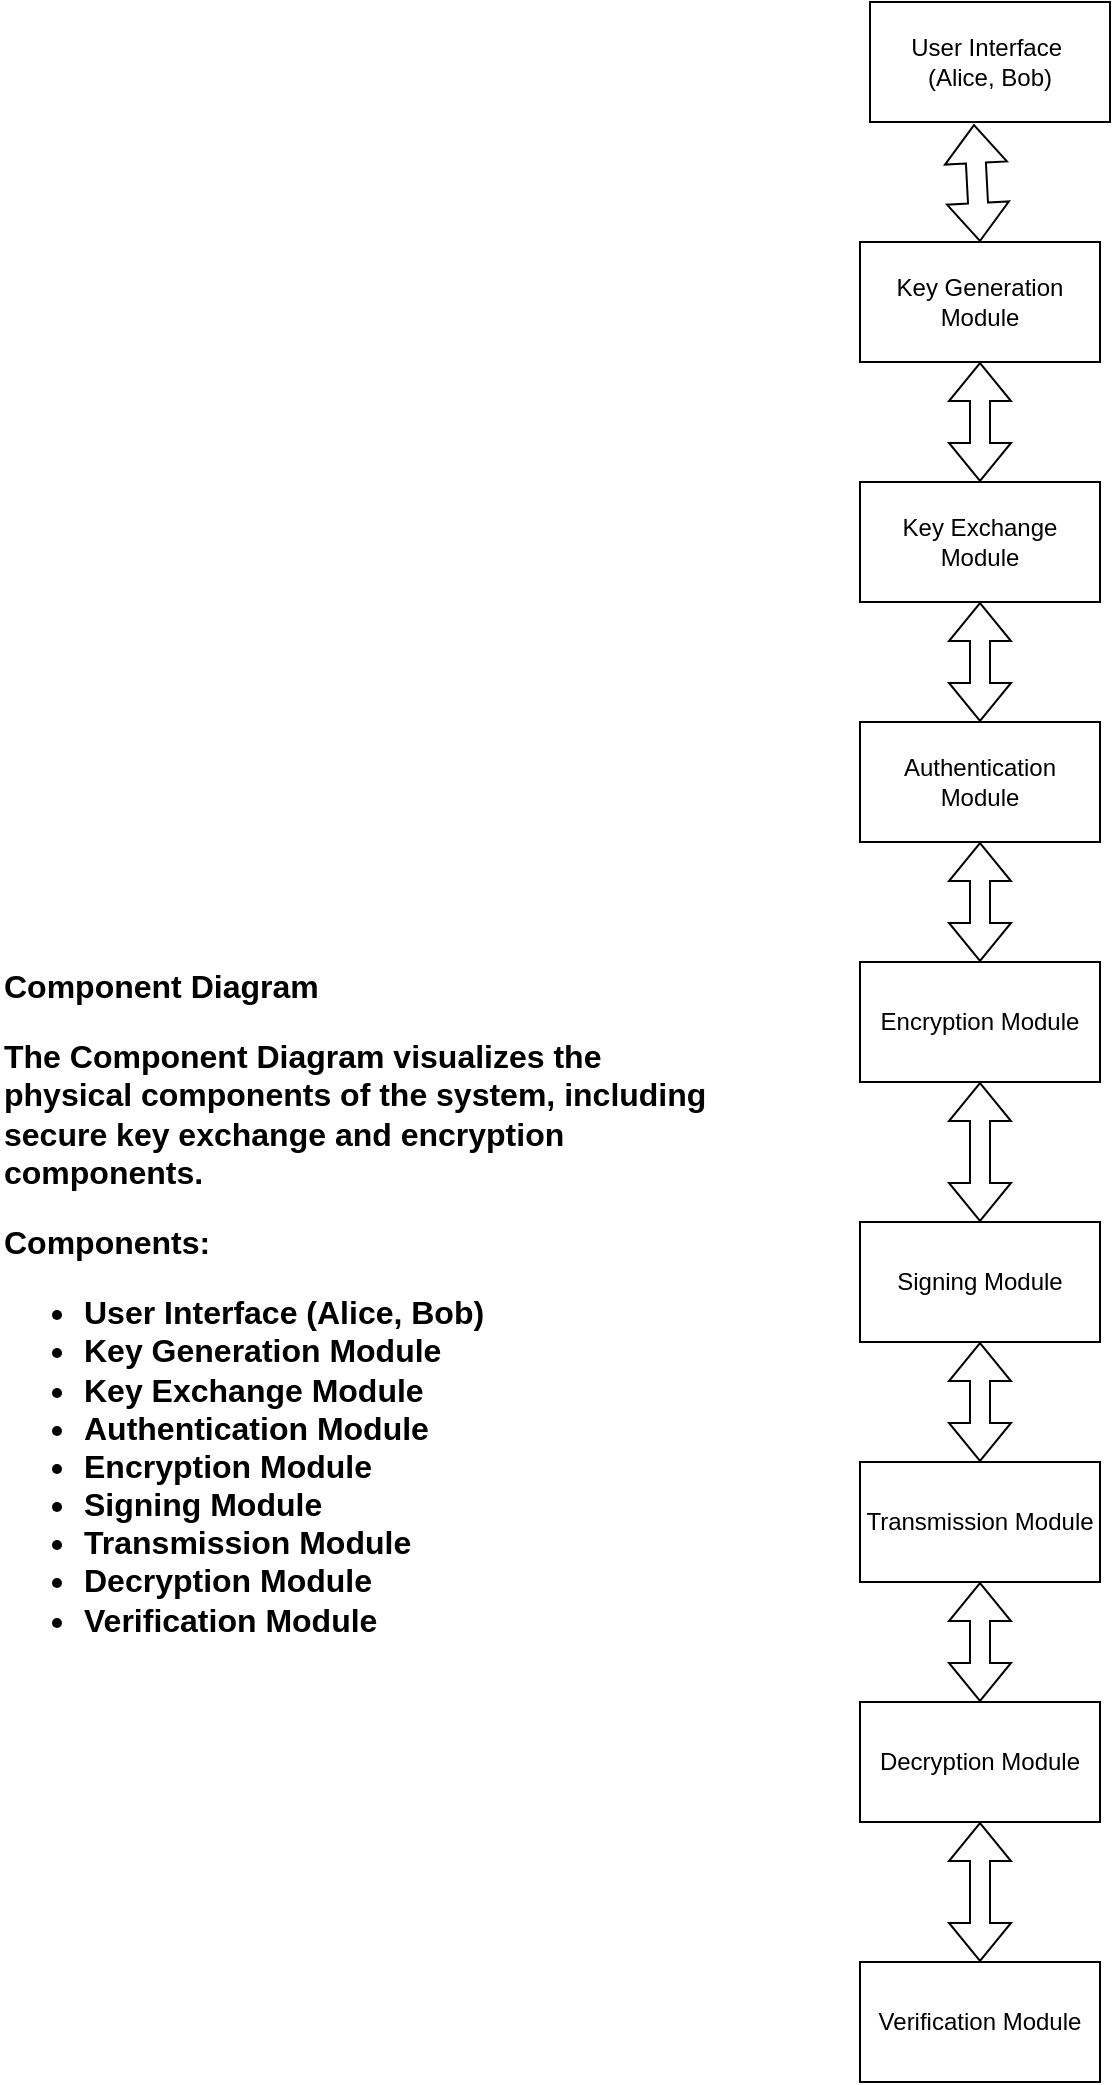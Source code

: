 <mxfile version="24.4.0" type="device">
  <diagram name="Page-1" id="ajpKEqtZVVPj_nejs15c">
    <mxGraphModel dx="1274" dy="1751" grid="1" gridSize="10" guides="1" tooltips="1" connect="1" arrows="1" fold="1" page="1" pageScale="1" pageWidth="850" pageHeight="1100" math="0" shadow="0">
      <root>
        <mxCell id="0" />
        <mxCell id="1" parent="0" />
        <mxCell id="XAN8xkatu9QYh9qAfUjT-1" value="&lt;div&gt;User Interface&amp;nbsp;&lt;/div&gt;&lt;div&gt;(Alice, Bob)&lt;/div&gt;" style="rounded=0;whiteSpace=wrap;html=1;" vertex="1" parent="1">
          <mxGeometry x="535" y="-340" width="120" height="60" as="geometry" />
        </mxCell>
        <mxCell id="XAN8xkatu9QYh9qAfUjT-2" value="Key Generation Module" style="rounded=0;whiteSpace=wrap;html=1;" vertex="1" parent="1">
          <mxGeometry x="530" y="-220" width="120" height="60" as="geometry" />
        </mxCell>
        <mxCell id="XAN8xkatu9QYh9qAfUjT-3" value="Key Exchange Module" style="rounded=0;whiteSpace=wrap;html=1;" vertex="1" parent="1">
          <mxGeometry x="530" y="-100" width="120" height="60" as="geometry" />
        </mxCell>
        <mxCell id="XAN8xkatu9QYh9qAfUjT-4" value="Authentication Module" style="rounded=0;whiteSpace=wrap;html=1;" vertex="1" parent="1">
          <mxGeometry x="530" y="20" width="120" height="60" as="geometry" />
        </mxCell>
        <mxCell id="XAN8xkatu9QYh9qAfUjT-5" value="Encryption Module" style="rounded=0;whiteSpace=wrap;html=1;" vertex="1" parent="1">
          <mxGeometry x="530" y="140" width="120" height="60" as="geometry" />
        </mxCell>
        <mxCell id="XAN8xkatu9QYh9qAfUjT-6" value="Signing Module" style="rounded=0;whiteSpace=wrap;html=1;" vertex="1" parent="1">
          <mxGeometry x="530" y="270" width="120" height="60" as="geometry" />
        </mxCell>
        <mxCell id="XAN8xkatu9QYh9qAfUjT-7" value="Transmission Module" style="rounded=0;whiteSpace=wrap;html=1;" vertex="1" parent="1">
          <mxGeometry x="530" y="390" width="120" height="60" as="geometry" />
        </mxCell>
        <mxCell id="XAN8xkatu9QYh9qAfUjT-8" value="Decryption Module" style="rounded=0;whiteSpace=wrap;html=1;" vertex="1" parent="1">
          <mxGeometry x="530" y="510" width="120" height="60" as="geometry" />
        </mxCell>
        <mxCell id="XAN8xkatu9QYh9qAfUjT-9" value="Verification Module" style="rounded=0;whiteSpace=wrap;html=1;" vertex="1" parent="1">
          <mxGeometry x="530" y="640" width="120" height="60" as="geometry" />
        </mxCell>
        <mxCell id="XAN8xkatu9QYh9qAfUjT-10" value="&lt;h3 style=&quot;font-size: 16px;&quot;&gt;Component Diagram&lt;/h3&gt;&lt;p style=&quot;font-size: 16px;&quot;&gt;The Component Diagram visualizes the physical components of the system, including secure key exchange and encryption components.&lt;/p&gt;&lt;p style=&quot;font-size: 16px;&quot;&gt;&lt;strong style=&quot;font-size: 16px;&quot;&gt;Components&lt;/strong&gt;:&lt;/p&gt;&lt;ul style=&quot;font-size: 16px;&quot;&gt;&lt;li style=&quot;font-size: 16px;&quot;&gt;User Interface (Alice, Bob)&lt;/li&gt;&lt;li style=&quot;font-size: 16px;&quot;&gt;Key Generation Module&lt;/li&gt;&lt;li style=&quot;font-size: 16px;&quot;&gt;Key Exchange Module&lt;/li&gt;&lt;li style=&quot;font-size: 16px;&quot;&gt;Authentication Module&lt;/li&gt;&lt;li style=&quot;font-size: 16px;&quot;&gt;Encryption Module&lt;/li&gt;&lt;li style=&quot;font-size: 16px;&quot;&gt;Signing Module&lt;/li&gt;&lt;li style=&quot;font-size: 16px;&quot;&gt;Transmission Module&lt;/li&gt;&lt;li style=&quot;font-size: 16px;&quot;&gt;Decryption Module&lt;/li&gt;&lt;li style=&quot;font-size: 16px;&quot;&gt;Verification Module&lt;/li&gt;&lt;/ul&gt;" style="text;html=1;whiteSpace=wrap;overflow=hidden;rounded=0;fontStyle=1;fontSize=16;" vertex="1" parent="1">
          <mxGeometry x="100" y="120" width="360" height="450" as="geometry" />
        </mxCell>
        <mxCell id="XAN8xkatu9QYh9qAfUjT-11" value="" style="shape=flexArrow;endArrow=classic;startArrow=classic;html=1;rounded=0;entryX=0.433;entryY=1.017;entryDx=0;entryDy=0;entryPerimeter=0;exitX=0.5;exitY=0;exitDx=0;exitDy=0;" edge="1" parent="1" source="XAN8xkatu9QYh9qAfUjT-2" target="XAN8xkatu9QYh9qAfUjT-1">
          <mxGeometry width="100" height="100" relative="1" as="geometry">
            <mxPoint x="380" y="-170" as="sourcePoint" />
            <mxPoint x="480" y="-270" as="targetPoint" />
          </mxGeometry>
        </mxCell>
        <mxCell id="XAN8xkatu9QYh9qAfUjT-12" value="" style="shape=flexArrow;endArrow=classic;startArrow=classic;html=1;rounded=0;entryX=0.5;entryY=1;entryDx=0;entryDy=0;exitX=0.5;exitY=0;exitDx=0;exitDy=0;" edge="1" parent="1" source="XAN8xkatu9QYh9qAfUjT-3" target="XAN8xkatu9QYh9qAfUjT-2">
          <mxGeometry width="100" height="100" relative="1" as="geometry">
            <mxPoint x="540" y="-20" as="sourcePoint" />
            <mxPoint x="640" y="-120" as="targetPoint" />
          </mxGeometry>
        </mxCell>
        <mxCell id="XAN8xkatu9QYh9qAfUjT-13" value="" style="shape=flexArrow;endArrow=classic;startArrow=classic;html=1;rounded=0;entryX=0.5;entryY=1;entryDx=0;entryDy=0;exitX=0.5;exitY=0;exitDx=0;exitDy=0;" edge="1" parent="1" source="XAN8xkatu9QYh9qAfUjT-4" target="XAN8xkatu9QYh9qAfUjT-3">
          <mxGeometry width="100" height="100" relative="1" as="geometry">
            <mxPoint x="540" y="190" as="sourcePoint" />
            <mxPoint x="640" y="90" as="targetPoint" />
          </mxGeometry>
        </mxCell>
        <mxCell id="XAN8xkatu9QYh9qAfUjT-14" value="" style="shape=flexArrow;endArrow=classic;startArrow=classic;html=1;rounded=0;entryX=0.5;entryY=1;entryDx=0;entryDy=0;" edge="1" parent="1" source="XAN8xkatu9QYh9qAfUjT-5" target="XAN8xkatu9QYh9qAfUjT-4">
          <mxGeometry width="100" height="100" relative="1" as="geometry">
            <mxPoint x="540" y="190" as="sourcePoint" />
            <mxPoint x="640" y="90" as="targetPoint" />
          </mxGeometry>
        </mxCell>
        <mxCell id="XAN8xkatu9QYh9qAfUjT-15" value="" style="shape=flexArrow;endArrow=classic;startArrow=classic;html=1;rounded=0;entryX=0.5;entryY=1;entryDx=0;entryDy=0;exitX=0.5;exitY=0;exitDx=0;exitDy=0;" edge="1" parent="1" source="XAN8xkatu9QYh9qAfUjT-6" target="XAN8xkatu9QYh9qAfUjT-5">
          <mxGeometry width="100" height="100" relative="1" as="geometry">
            <mxPoint x="540" y="380" as="sourcePoint" />
            <mxPoint x="640" y="280" as="targetPoint" />
          </mxGeometry>
        </mxCell>
        <mxCell id="XAN8xkatu9QYh9qAfUjT-16" value="" style="shape=flexArrow;endArrow=classic;startArrow=classic;html=1;rounded=0;exitX=0.5;exitY=0;exitDx=0;exitDy=0;" edge="1" parent="1" source="XAN8xkatu9QYh9qAfUjT-7">
          <mxGeometry width="100" height="100" relative="1" as="geometry">
            <mxPoint x="540" y="380" as="sourcePoint" />
            <mxPoint x="590" y="330" as="targetPoint" />
          </mxGeometry>
        </mxCell>
        <mxCell id="XAN8xkatu9QYh9qAfUjT-17" value="" style="shape=flexArrow;endArrow=classic;startArrow=classic;html=1;rounded=0;entryX=0.5;entryY=1;entryDx=0;entryDy=0;exitX=0.5;exitY=0;exitDx=0;exitDy=0;" edge="1" parent="1" source="XAN8xkatu9QYh9qAfUjT-8" target="XAN8xkatu9QYh9qAfUjT-7">
          <mxGeometry width="100" height="100" relative="1" as="geometry">
            <mxPoint x="540" y="580" as="sourcePoint" />
            <mxPoint x="640" y="480" as="targetPoint" />
          </mxGeometry>
        </mxCell>
        <mxCell id="XAN8xkatu9QYh9qAfUjT-18" value="" style="shape=flexArrow;endArrow=classic;startArrow=classic;html=1;rounded=0;entryX=0.5;entryY=1;entryDx=0;entryDy=0;exitX=0.5;exitY=0;exitDx=0;exitDy=0;" edge="1" parent="1" source="XAN8xkatu9QYh9qAfUjT-9" target="XAN8xkatu9QYh9qAfUjT-8">
          <mxGeometry width="100" height="100" relative="1" as="geometry">
            <mxPoint x="540" y="580" as="sourcePoint" />
            <mxPoint x="640" y="480" as="targetPoint" />
          </mxGeometry>
        </mxCell>
      </root>
    </mxGraphModel>
  </diagram>
</mxfile>
